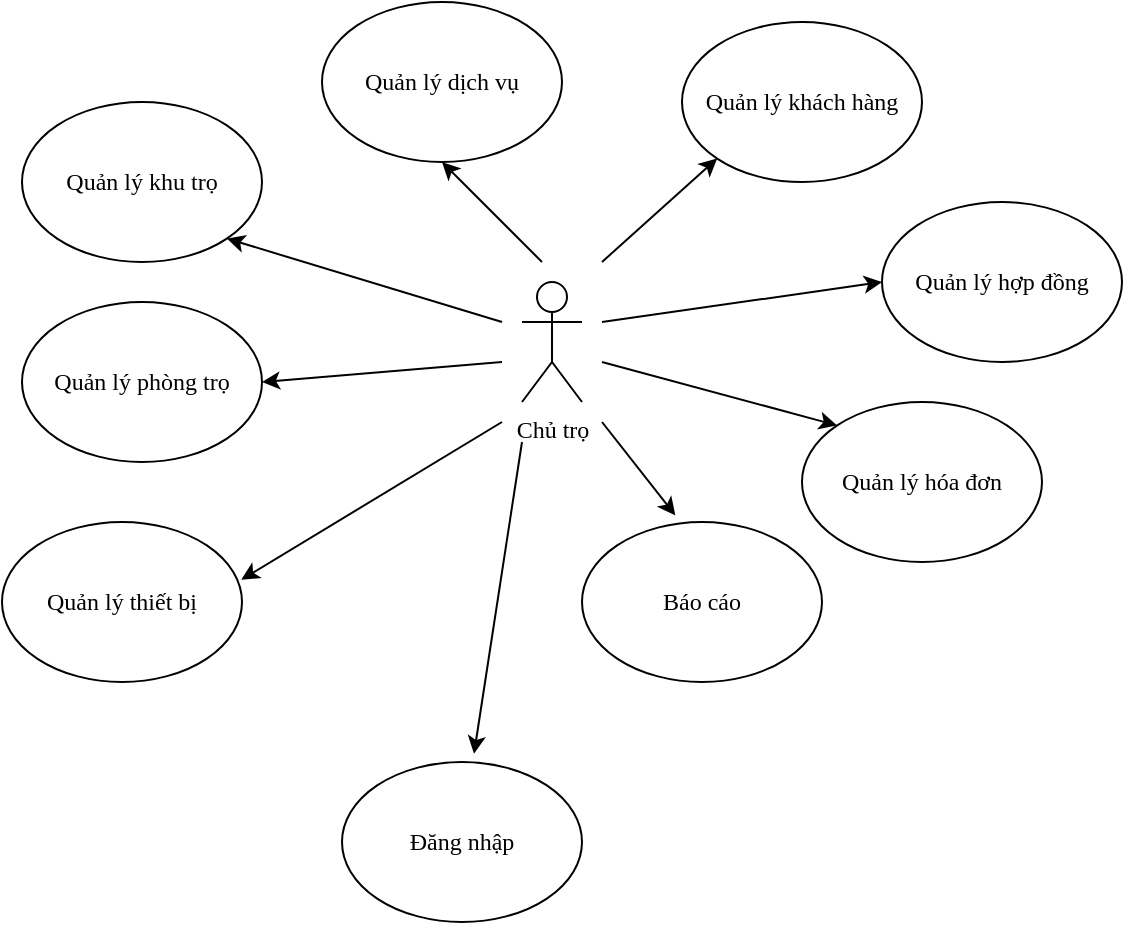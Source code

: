 <mxfile version="24.4.4" type="device">
  <diagram name="Trang-1" id="evJSxsXp3dAatRcSs3rl">
    <mxGraphModel dx="1118" dy="561" grid="1" gridSize="10" guides="1" tooltips="1" connect="1" arrows="1" fold="1" page="1" pageScale="1" pageWidth="827" pageHeight="1169" math="0" shadow="0">
      <root>
        <mxCell id="0" />
        <mxCell id="1" parent="0" />
        <mxCell id="bCC9FGuMGez_qMyGB3N7-4" value="Quản lý khu trọ" style="ellipse;whiteSpace=wrap;html=1;fontFamily=Times New Roman;" parent="1" vertex="1">
          <mxGeometry x="100" y="70" width="120" height="80" as="geometry" />
        </mxCell>
        <mxCell id="bCC9FGuMGez_qMyGB3N7-5" value="Quản lý phòng trọ" style="ellipse;whiteSpace=wrap;html=1;fontFamily=Times New Roman;" parent="1" vertex="1">
          <mxGeometry x="100" y="170" width="120" height="80" as="geometry" />
        </mxCell>
        <mxCell id="bCC9FGuMGez_qMyGB3N7-6" value="Quản lý thiết bị" style="ellipse;whiteSpace=wrap;html=1;fontFamily=Times New Roman;" parent="1" vertex="1">
          <mxGeometry x="90" y="280" width="120" height="80" as="geometry" />
        </mxCell>
        <mxCell id="bCC9FGuMGez_qMyGB3N7-7" value="Quản lý dịch vụ" style="ellipse;whiteSpace=wrap;html=1;fontFamily=Times New Roman;" parent="1" vertex="1">
          <mxGeometry x="250" y="20" width="120" height="80" as="geometry" />
        </mxCell>
        <mxCell id="bCC9FGuMGez_qMyGB3N7-8" value="Quản lý khách hàng" style="ellipse;whiteSpace=wrap;html=1;fontFamily=Times New Roman;" parent="1" vertex="1">
          <mxGeometry x="430" y="30" width="120" height="80" as="geometry" />
        </mxCell>
        <mxCell id="bCC9FGuMGez_qMyGB3N7-9" value="Quản lý hợp đồng" style="ellipse;whiteSpace=wrap;html=1;fontFamily=Times New Roman;" parent="1" vertex="1">
          <mxGeometry x="530" y="120" width="120" height="80" as="geometry" />
        </mxCell>
        <mxCell id="bCC9FGuMGez_qMyGB3N7-10" value="Quản lý hóa đơn" style="ellipse;whiteSpace=wrap;html=1;fontFamily=Times New Roman;" parent="1" vertex="1">
          <mxGeometry x="490" y="220" width="120" height="80" as="geometry" />
        </mxCell>
        <mxCell id="bCC9FGuMGez_qMyGB3N7-11" value="Báo cáo" style="ellipse;whiteSpace=wrap;html=1;fontFamily=Times New Roman;" parent="1" vertex="1">
          <mxGeometry x="380" y="280" width="120" height="80" as="geometry" />
        </mxCell>
        <mxCell id="bCC9FGuMGez_qMyGB3N7-12" value="Chủ trọ" style="shape=umlActor;verticalLabelPosition=bottom;verticalAlign=top;html=1;outlineConnect=0;fontFamily=Times New Roman;" parent="1" vertex="1">
          <mxGeometry x="350" y="160" width="30" height="60" as="geometry" />
        </mxCell>
        <mxCell id="bCC9FGuMGez_qMyGB3N7-17" value="Đăng nhập" style="ellipse;whiteSpace=wrap;html=1;fontFamily=Times New Roman;" parent="1" vertex="1">
          <mxGeometry x="260" y="400" width="120" height="80" as="geometry" />
        </mxCell>
        <mxCell id="bCC9FGuMGez_qMyGB3N7-18" value="" style="endArrow=classic;html=1;rounded=0;entryX=0.5;entryY=1;entryDx=0;entryDy=0;" parent="1" target="bCC9FGuMGez_qMyGB3N7-7" edge="1">
          <mxGeometry width="50" height="50" relative="1" as="geometry">
            <mxPoint x="360" y="150" as="sourcePoint" />
            <mxPoint x="390" y="140" as="targetPoint" />
          </mxGeometry>
        </mxCell>
        <mxCell id="bCC9FGuMGez_qMyGB3N7-19" value="" style="endArrow=classic;html=1;rounded=0;entryX=1;entryY=1;entryDx=0;entryDy=0;" parent="1" target="bCC9FGuMGez_qMyGB3N7-4" edge="1">
          <mxGeometry width="50" height="50" relative="1" as="geometry">
            <mxPoint x="340" y="180" as="sourcePoint" />
            <mxPoint x="320" y="110" as="targetPoint" />
          </mxGeometry>
        </mxCell>
        <mxCell id="bCC9FGuMGez_qMyGB3N7-20" value="" style="endArrow=classic;html=1;rounded=0;entryX=1;entryY=0.5;entryDx=0;entryDy=0;" parent="1" target="bCC9FGuMGez_qMyGB3N7-5" edge="1">
          <mxGeometry width="50" height="50" relative="1" as="geometry">
            <mxPoint x="340" y="200" as="sourcePoint" />
            <mxPoint x="212" y="148" as="targetPoint" />
          </mxGeometry>
        </mxCell>
        <mxCell id="bCC9FGuMGez_qMyGB3N7-21" value="" style="endArrow=classic;html=1;rounded=0;entryX=0.997;entryY=0.361;entryDx=0;entryDy=0;entryPerimeter=0;" parent="1" target="bCC9FGuMGez_qMyGB3N7-6" edge="1">
          <mxGeometry width="50" height="50" relative="1" as="geometry">
            <mxPoint x="340" y="230" as="sourcePoint" />
            <mxPoint x="222" y="158" as="targetPoint" />
          </mxGeometry>
        </mxCell>
        <mxCell id="bCC9FGuMGez_qMyGB3N7-22" value="" style="endArrow=classic;html=1;rounded=0;entryX=0.389;entryY=-0.041;entryDx=0;entryDy=0;entryPerimeter=0;" parent="1" target="bCC9FGuMGez_qMyGB3N7-11" edge="1">
          <mxGeometry width="50" height="50" relative="1" as="geometry">
            <mxPoint x="390" y="230" as="sourcePoint" />
            <mxPoint x="232" y="168" as="targetPoint" />
          </mxGeometry>
        </mxCell>
        <mxCell id="bCC9FGuMGez_qMyGB3N7-23" value="" style="endArrow=classic;html=1;rounded=0;entryX=0;entryY=0;entryDx=0;entryDy=0;" parent="1" target="bCC9FGuMGez_qMyGB3N7-10" edge="1">
          <mxGeometry width="50" height="50" relative="1" as="geometry">
            <mxPoint x="390" y="200" as="sourcePoint" />
            <mxPoint x="242" y="178" as="targetPoint" />
          </mxGeometry>
        </mxCell>
        <mxCell id="bCC9FGuMGez_qMyGB3N7-24" value="" style="endArrow=classic;html=1;rounded=0;entryX=0;entryY=0.5;entryDx=0;entryDy=0;" parent="1" target="bCC9FGuMGez_qMyGB3N7-9" edge="1">
          <mxGeometry width="50" height="50" relative="1" as="geometry">
            <mxPoint x="390" y="180" as="sourcePoint" />
            <mxPoint x="252" y="188" as="targetPoint" />
          </mxGeometry>
        </mxCell>
        <mxCell id="bCC9FGuMGez_qMyGB3N7-25" value="" style="endArrow=classic;html=1;rounded=0;entryX=0;entryY=1;entryDx=0;entryDy=0;" parent="1" target="bCC9FGuMGez_qMyGB3N7-8" edge="1">
          <mxGeometry width="50" height="50" relative="1" as="geometry">
            <mxPoint x="390" y="150" as="sourcePoint" />
            <mxPoint x="262" y="198" as="targetPoint" />
          </mxGeometry>
        </mxCell>
        <mxCell id="bCC9FGuMGez_qMyGB3N7-26" value="" style="endArrow=classic;html=1;rounded=0;entryX=0.55;entryY=-0.051;entryDx=0;entryDy=0;entryPerimeter=0;" parent="1" target="bCC9FGuMGez_qMyGB3N7-17" edge="1">
          <mxGeometry width="50" height="50" relative="1" as="geometry">
            <mxPoint x="350" y="240" as="sourcePoint" />
            <mxPoint x="220" y="319" as="targetPoint" />
          </mxGeometry>
        </mxCell>
      </root>
    </mxGraphModel>
  </diagram>
</mxfile>
